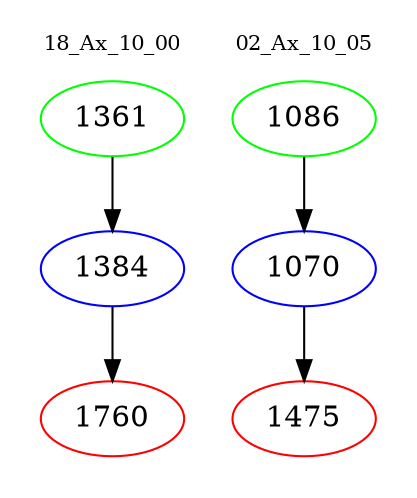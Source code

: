 digraph{
subgraph cluster_0 {
color = white
label = "18_Ax_10_00";
fontsize=10;
T0_1361 [label="1361", color="green"]
T0_1361 -> T0_1384 [color="black"]
T0_1384 [label="1384", color="blue"]
T0_1384 -> T0_1760 [color="black"]
T0_1760 [label="1760", color="red"]
}
subgraph cluster_1 {
color = white
label = "02_Ax_10_05";
fontsize=10;
T1_1086 [label="1086", color="green"]
T1_1086 -> T1_1070 [color="black"]
T1_1070 [label="1070", color="blue"]
T1_1070 -> T1_1475 [color="black"]
T1_1475 [label="1475", color="red"]
}
}
